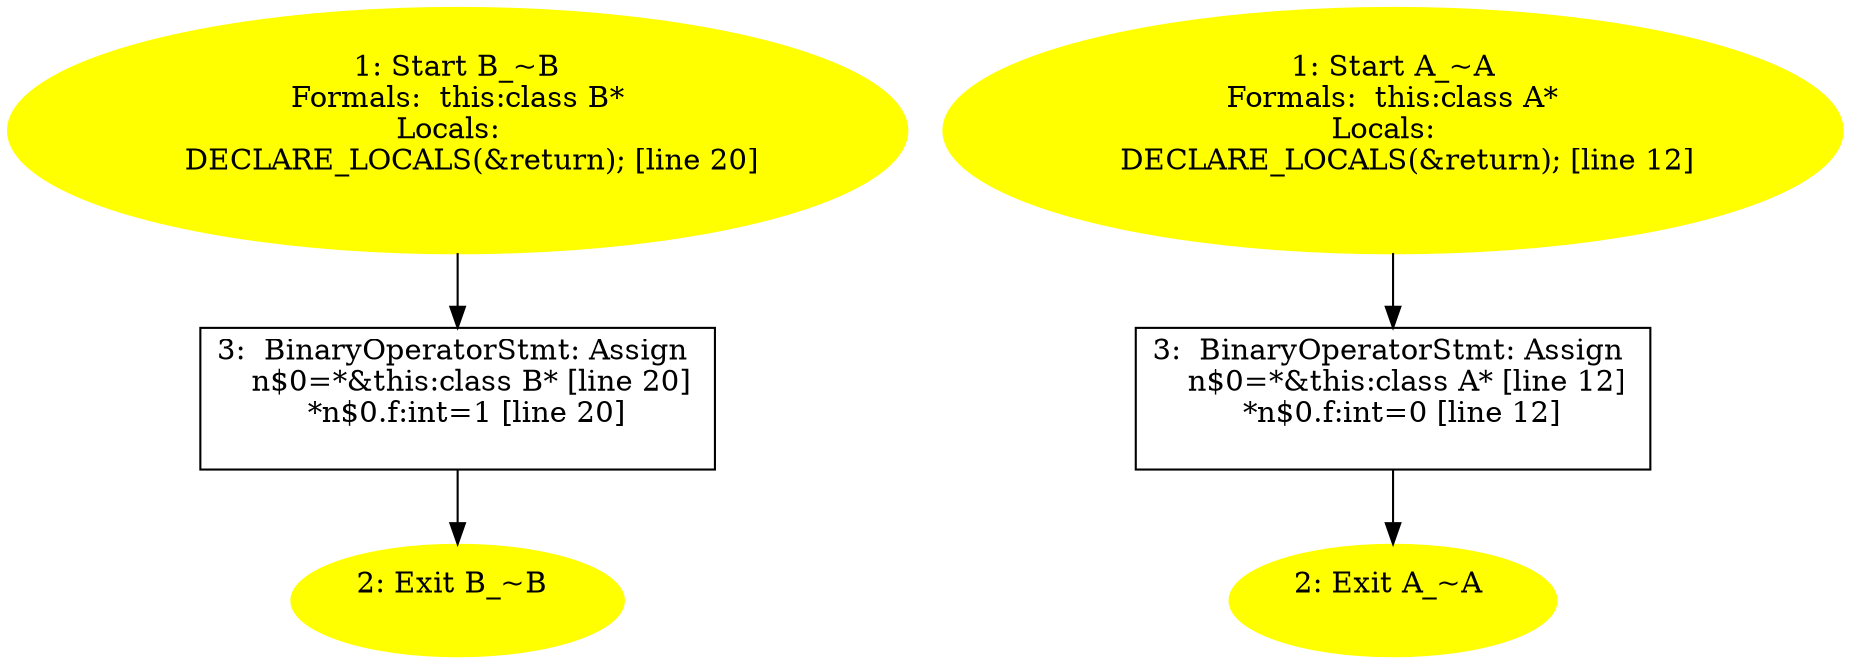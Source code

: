 /* @generated */
digraph iCFG {
"B_~B(_ZN1BD0Ev).9a30ff0f6f3a2cf1000c5ecdda36d53b_3" [label="3:  BinaryOperatorStmt: Assign \n   n$0=*&this:class B* [line 20]\n  *n$0.f:int=1 [line 20]\n " shape="box"]
	

	 "B_~B(_ZN1BD0Ev).9a30ff0f6f3a2cf1000c5ecdda36d53b_3" -> "B_~B(_ZN1BD0Ev).9a30ff0f6f3a2cf1000c5ecdda36d53b_2" ;
"B_~B(_ZN1BD0Ev).9a30ff0f6f3a2cf1000c5ecdda36d53b_2" [label="2: Exit B_~B \n  " color=yellow style=filled]
	

"B_~B(_ZN1BD0Ev).9a30ff0f6f3a2cf1000c5ecdda36d53b_1" [label="1: Start B_~B\nFormals:  this:class B*\nLocals:  \n   DECLARE_LOCALS(&return); [line 20]\n " color=yellow style=filled]
	

	 "B_~B(_ZN1BD0Ev).9a30ff0f6f3a2cf1000c5ecdda36d53b_1" -> "B_~B(_ZN1BD0Ev).9a30ff0f6f3a2cf1000c5ecdda36d53b_3" ;
"A_~A(_ZN1AD0Ev).8c02753d631046ed95b47845e91297b9_3" [label="3:  BinaryOperatorStmt: Assign \n   n$0=*&this:class A* [line 12]\n  *n$0.f:int=0 [line 12]\n " shape="box"]
	

	 "A_~A(_ZN1AD0Ev).8c02753d631046ed95b47845e91297b9_3" -> "A_~A(_ZN1AD0Ev).8c02753d631046ed95b47845e91297b9_2" ;
"A_~A(_ZN1AD0Ev).8c02753d631046ed95b47845e91297b9_2" [label="2: Exit A_~A \n  " color=yellow style=filled]
	

"A_~A(_ZN1AD0Ev).8c02753d631046ed95b47845e91297b9_1" [label="1: Start A_~A\nFormals:  this:class A*\nLocals:  \n   DECLARE_LOCALS(&return); [line 12]\n " color=yellow style=filled]
	

	 "A_~A(_ZN1AD0Ev).8c02753d631046ed95b47845e91297b9_1" -> "A_~A(_ZN1AD0Ev).8c02753d631046ed95b47845e91297b9_3" ;
}
